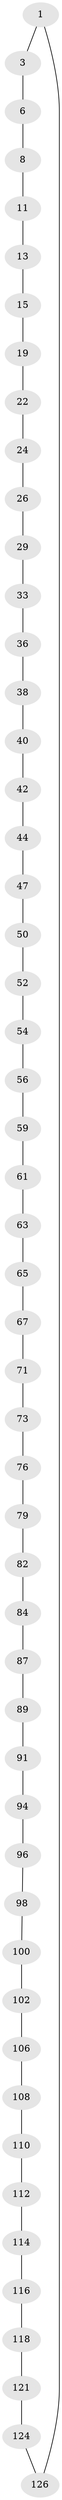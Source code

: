 // original degree distribution, {2: 1.0}
// Generated by graph-tools (version 1.1) at 2025/20/03/04/25 18:20:02]
// undirected, 52 vertices, 52 edges
graph export_dot {
graph [start="1"]
  node [color=gray90,style=filled];
  1 [super="+128+2"];
  3 [super="+4"];
  6 [super="+7"];
  8 [super="+9"];
  11 [super="+12"];
  13 [super="+14"];
  15 [super="+16"];
  19 [super="+20"];
  22 [super="+23"];
  24 [super="+25"];
  26 [super="+27"];
  29 [super="+30"];
  33 [super="+34"];
  36 [super="+37"];
  38 [super="+39"];
  40 [super="+41"];
  42 [super="+43"];
  44 [super="+45"];
  47 [super="+48"];
  50 [super="+51"];
  52 [super="+53"];
  54 [super="+55"];
  56 [super="+57"];
  59 [super="+60"];
  61 [super="+62"];
  63 [super="+64"];
  65 [super="+66"];
  67 [super="+68"];
  71 [super="+72"];
  73 [super="+74"];
  76 [super="+77"];
  79 [super="+80"];
  82 [super="+83"];
  84 [super="+85"];
  87 [super="+88"];
  89 [super="+90"];
  91 [super="+92"];
  94 [super="+95"];
  96 [super="+97"];
  98 [super="+99"];
  100 [super="+101"];
  102 [super="+103"];
  106 [super="+107"];
  108 [super="+109"];
  110 [super="+111"];
  112 [super="+113"];
  114 [super="+115"];
  116 [super="+117"];
  118 [super="+119"];
  121 [super="+122"];
  124 [super="+125"];
  126 [super="+127"];
  1 -- 3;
  1 -- 126;
  3 -- 6;
  6 -- 8;
  8 -- 11;
  11 -- 13;
  13 -- 15;
  15 -- 19;
  19 -- 22;
  22 -- 24;
  24 -- 26;
  26 -- 29;
  29 -- 33;
  33 -- 36;
  36 -- 38;
  38 -- 40;
  40 -- 42;
  42 -- 44;
  44 -- 47;
  47 -- 50;
  50 -- 52;
  52 -- 54;
  54 -- 56;
  56 -- 59;
  59 -- 61;
  61 -- 63;
  63 -- 65;
  65 -- 67;
  67 -- 71;
  71 -- 73;
  73 -- 76;
  76 -- 79;
  79 -- 82;
  82 -- 84;
  84 -- 87;
  87 -- 89;
  89 -- 91;
  91 -- 94;
  94 -- 96;
  96 -- 98;
  98 -- 100;
  100 -- 102;
  102 -- 106;
  106 -- 108;
  108 -- 110;
  110 -- 112;
  112 -- 114;
  114 -- 116;
  116 -- 118;
  118 -- 121;
  121 -- 124;
  124 -- 126;
}
